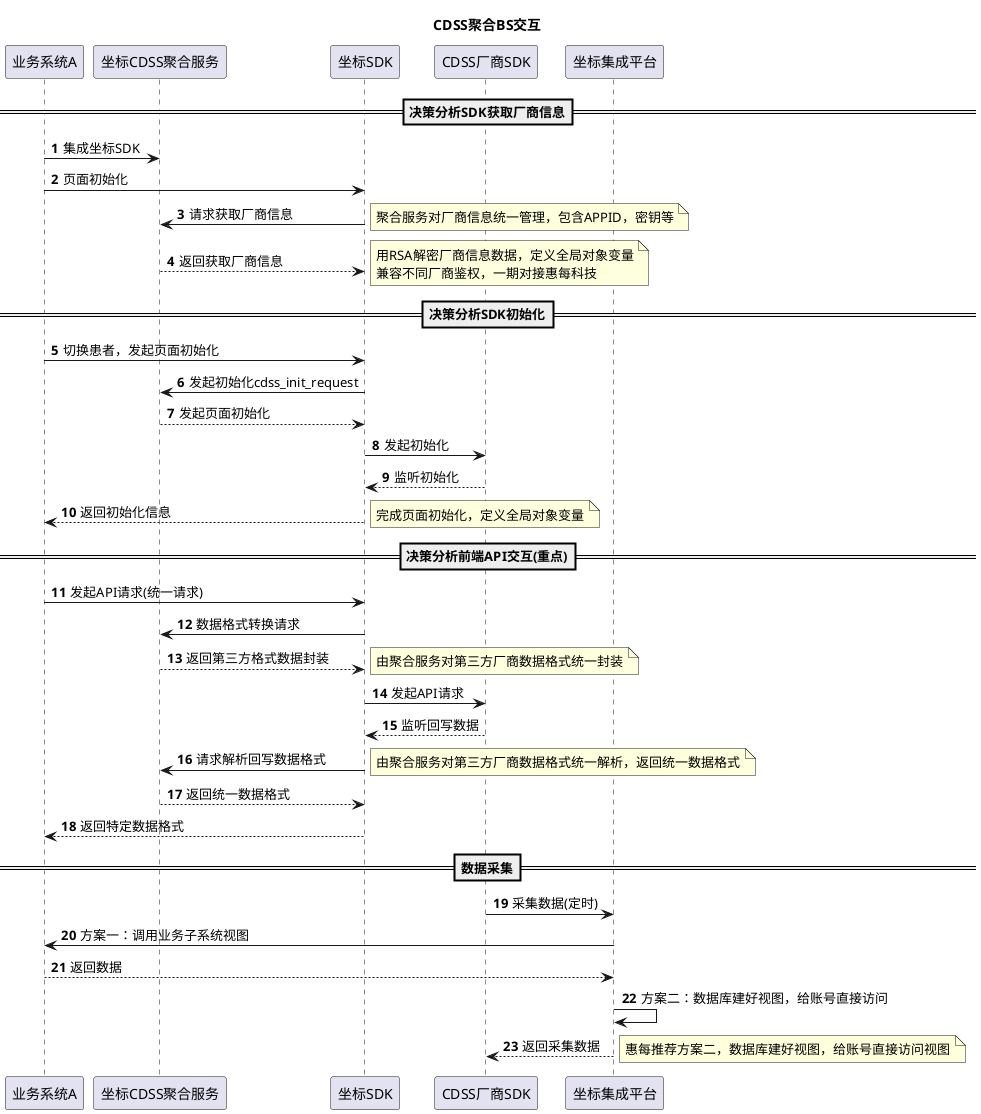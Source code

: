 @startuml
'https://plantuml.com/sequence-diagram
title CDSS聚合BS交互
autonumber

==决策分析SDK获取厂商信息==
业务系统A -> 坐标CDSS聚合服务: 集成坐标SDK
业务系统A -> 坐标SDK: 页面初始化
坐标SDK -> 坐标CDSS聚合服务: 请求获取厂商信息
note right
聚合服务对厂商信息统一管理，包含APPID，密钥等
end note
坐标SDK <-- 坐标CDSS聚合服务: 返回获取厂商信息
note right
用RSA解密厂商信息数据，定义全局对象变量
兼容不同厂商鉴权，一期对接惠每科技
end note

==决策分析SDK初始化==
业务系统A ->坐标SDK: 切换患者，发起页面初始化
坐标SDK -> 坐标CDSS聚合服务:发起初始化cdss_init_request
坐标SDK <-- 坐标CDSS聚合服务:发起页面初始化
坐标SDK -> CDSS厂商SDK:发起初始化
坐标SDK <-- CDSS厂商SDK:监听初始化
业务系统A <-- 坐标SDK:返回初始化信息
note right
完成页面初始化，定义全局对象变量
end note


==决策分析前端API交互(重点)==
业务系统A ->坐标SDK: 发起API请求(统一请求)
坐标SDK ->坐标CDSS聚合服务: 数据格式转换请求
坐标CDSS聚合服务 -->坐标SDK: 返回第三方格式数据封装
note right
由聚合服务对第三方厂商数据格式统一封装
end note
坐标SDK ->CDSS厂商SDK: 发起API请求
坐标SDK <--CDSS厂商SDK: 监听回写数据
坐标CDSS聚合服务 <- 坐标SDK:请求解析回写数据格式
note right
由聚合服务对第三方厂商数据格式统一解析，返回统一数据格式
end note
坐标CDSS聚合服务 --> 坐标SDK:返回统一数据格式
业务系统A <-- 坐标SDK:返回特定数据格式


==数据采集==
CDSS厂商SDK ->坐标集成平台:采集数据(定时)
坐标集成平台 ->业务系统A:方案一：调用业务子系统视图
业务系统A --> 坐标集成平台: 返回数据
坐标集成平台 ->坐标集成平台:方案二：数据库建好视图，给账号直接访问
CDSS厂商SDK <--坐标集成平台: 返回采集数据
note right
惠每推荐方案二，数据库建好视图，给账号直接访问视图
end note
@enduml